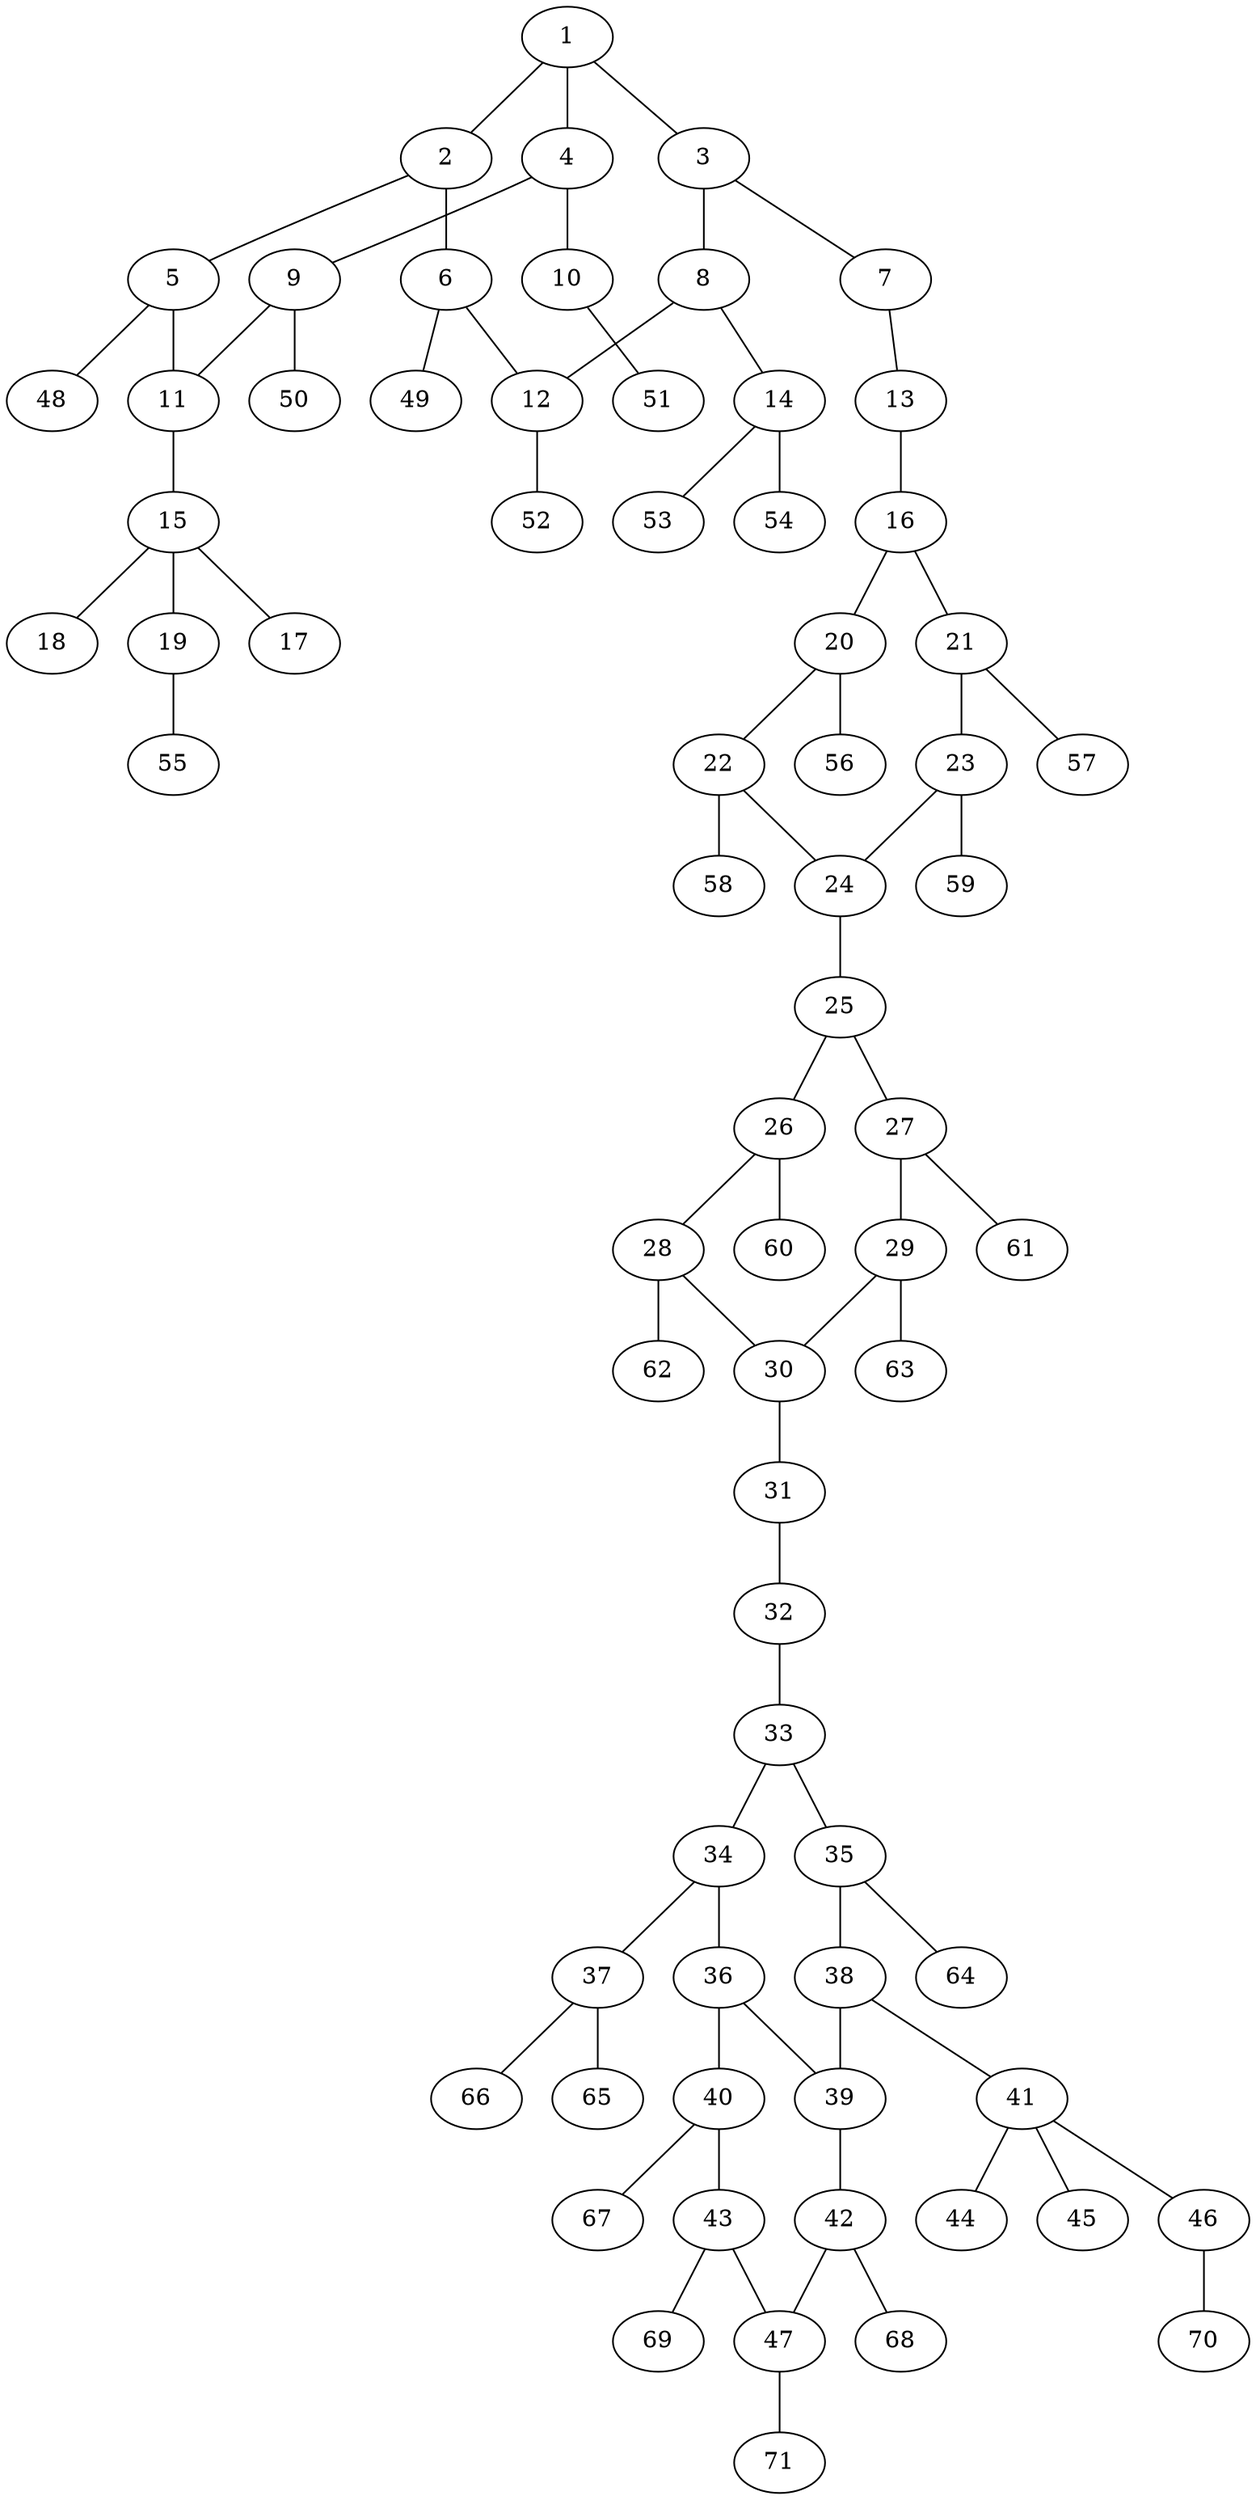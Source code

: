 graph molecule_1575 {
	1	 [chem=C];
	2	 [chem=C];
	1 -- 2	 [valence=1];
	3	 [chem=C];
	1 -- 3	 [valence=2];
	4	 [chem=C];
	1 -- 4	 [valence=1];
	5	 [chem=C];
	2 -- 5	 [valence=1];
	6	 [chem=C];
	2 -- 6	 [valence=2];
	7	 [chem=N];
	3 -- 7	 [valence=1];
	8	 [chem=C];
	3 -- 8	 [valence=1];
	9	 [chem=C];
	4 -- 9	 [valence=2];
	10	 [chem=O];
	4 -- 10	 [valence=1];
	11	 [chem=C];
	5 -- 11	 [valence=2];
	48	 [chem=H];
	5 -- 48	 [valence=1];
	12	 [chem=C];
	6 -- 12	 [valence=1];
	49	 [chem=H];
	6 -- 49	 [valence=1];
	13	 [chem=N];
	7 -- 13	 [valence=2];
	8 -- 12	 [valence=2];
	14	 [chem=N];
	8 -- 14	 [valence=1];
	9 -- 11	 [valence=1];
	50	 [chem=H];
	9 -- 50	 [valence=1];
	51	 [chem=H];
	10 -- 51	 [valence=1];
	15	 [chem=S];
	11 -- 15	 [valence=1];
	52	 [chem=H];
	12 -- 52	 [valence=1];
	16	 [chem=C];
	13 -- 16	 [valence=1];
	53	 [chem=H];
	14 -- 53	 [valence=1];
	54	 [chem=H];
	14 -- 54	 [valence=1];
	17	 [chem=O];
	15 -- 17	 [valence=2];
	18	 [chem=O];
	15 -- 18	 [valence=2];
	19	 [chem=O];
	15 -- 19	 [valence=1];
	20	 [chem=C];
	16 -- 20	 [valence=2];
	21	 [chem=C];
	16 -- 21	 [valence=1];
	55	 [chem=H];
	19 -- 55	 [valence=1];
	22	 [chem=C];
	20 -- 22	 [valence=1];
	56	 [chem=H];
	20 -- 56	 [valence=1];
	23	 [chem=C];
	21 -- 23	 [valence=2];
	57	 [chem=H];
	21 -- 57	 [valence=1];
	24	 [chem=C];
	22 -- 24	 [valence=2];
	58	 [chem=H];
	22 -- 58	 [valence=1];
	23 -- 24	 [valence=1];
	59	 [chem=H];
	23 -- 59	 [valence=1];
	25	 [chem=C];
	24 -- 25	 [valence=1];
	26	 [chem=C];
	25 -- 26	 [valence=2];
	27	 [chem=C];
	25 -- 27	 [valence=1];
	28	 [chem=C];
	26 -- 28	 [valence=1];
	60	 [chem=H];
	26 -- 60	 [valence=1];
	29	 [chem=C];
	27 -- 29	 [valence=2];
	61	 [chem=H];
	27 -- 61	 [valence=1];
	30	 [chem=C];
	28 -- 30	 [valence=2];
	62	 [chem=H];
	28 -- 62	 [valence=1];
	29 -- 30	 [valence=1];
	63	 [chem=H];
	29 -- 63	 [valence=1];
	31	 [chem=N];
	30 -- 31	 [valence=1];
	32	 [chem=N];
	31 -- 32	 [valence=2];
	33	 [chem=C];
	32 -- 33	 [valence=1];
	34	 [chem=C];
	33 -- 34	 [valence=1];
	35	 [chem=C];
	33 -- 35	 [valence=2];
	36	 [chem=C];
	34 -- 36	 [valence=2];
	37	 [chem=N];
	34 -- 37	 [valence=1];
	38	 [chem=C];
	35 -- 38	 [valence=1];
	64	 [chem=H];
	35 -- 64	 [valence=1];
	39	 [chem=C];
	36 -- 39	 [valence=1];
	40	 [chem=C];
	36 -- 40	 [valence=1];
	65	 [chem=H];
	37 -- 65	 [valence=1];
	66	 [chem=H];
	37 -- 66	 [valence=1];
	38 -- 39	 [valence=2];
	41	 [chem=S];
	38 -- 41	 [valence=1];
	42	 [chem=C];
	39 -- 42	 [valence=1];
	43	 [chem=C];
	40 -- 43	 [valence=2];
	67	 [chem=H];
	40 -- 67	 [valence=1];
	44	 [chem=O];
	41 -- 44	 [valence=2];
	45	 [chem=O];
	41 -- 45	 [valence=2];
	46	 [chem=O];
	41 -- 46	 [valence=1];
	47	 [chem=C];
	42 -- 47	 [valence=2];
	68	 [chem=H];
	42 -- 68	 [valence=1];
	43 -- 47	 [valence=1];
	69	 [chem=H];
	43 -- 69	 [valence=1];
	70	 [chem=H];
	46 -- 70	 [valence=1];
	71	 [chem=H];
	47 -- 71	 [valence=1];
}

